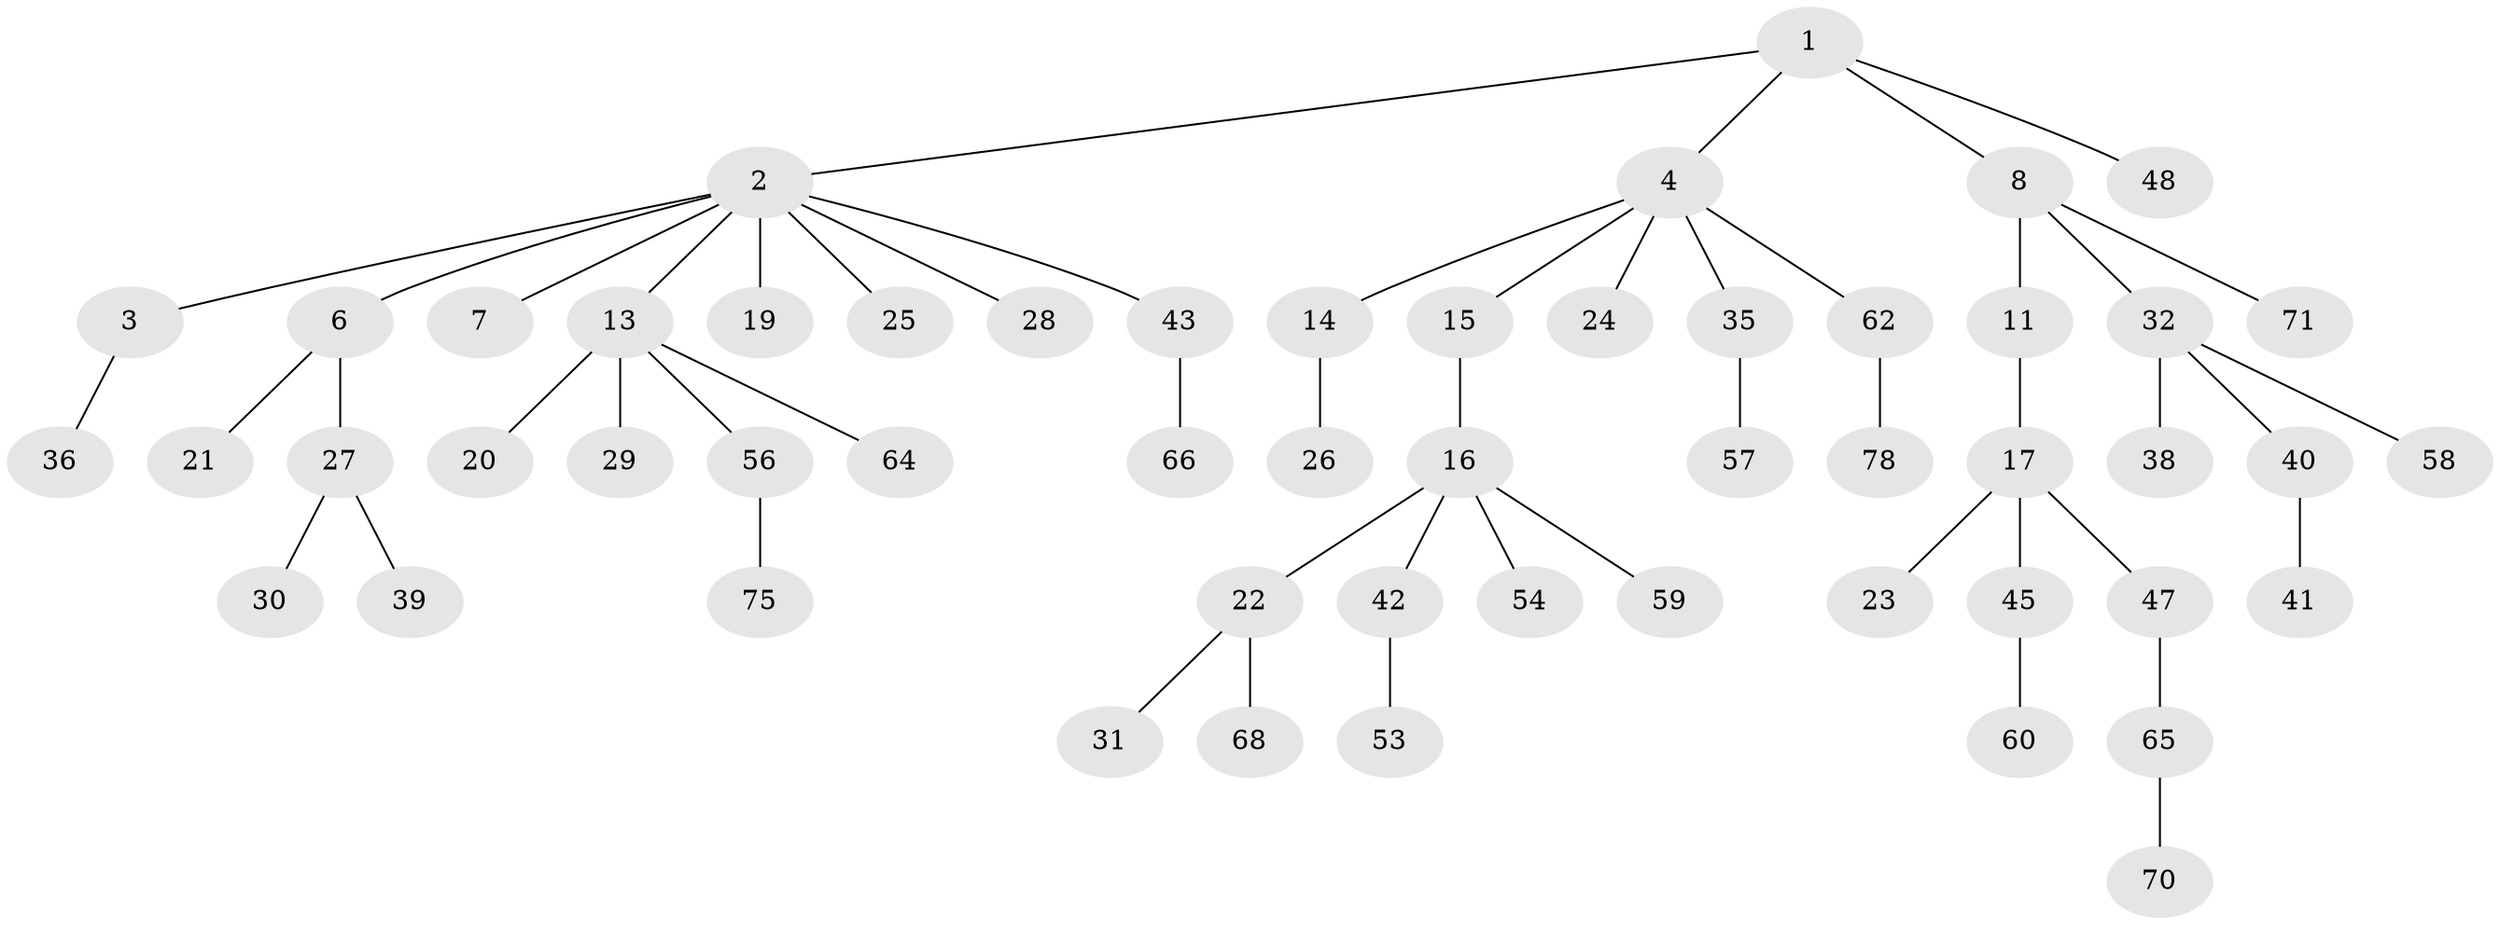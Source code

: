 // original degree distribution, {5: 0.038461538461538464, 7: 0.01282051282051282, 3: 0.08974358974358974, 4: 0.10256410256410256, 2: 0.2564102564102564, 1: 0.5}
// Generated by graph-tools (version 1.1) at 2025/11/02/27/25 16:11:25]
// undirected, 54 vertices, 53 edges
graph export_dot {
graph [start="1"]
  node [color=gray90,style=filled];
  1 [super="+50"];
  2 [super="+12"];
  3 [super="+44"];
  4 [super="+5"];
  6 [super="+49"];
  7 [super="+9"];
  8 [super="+10"];
  11;
  13 [super="+52"];
  14 [super="+46"];
  15 [super="+33"];
  16;
  17 [super="+18"];
  19 [super="+72"];
  20 [super="+61"];
  21;
  22 [super="+63"];
  23 [super="+34"];
  24;
  25;
  26;
  27 [super="+37"];
  28;
  29;
  30;
  31;
  32;
  35 [super="+51"];
  36;
  38;
  39;
  40 [super="+77"];
  41;
  42 [super="+55"];
  43;
  45;
  47;
  48 [super="+74"];
  53;
  54 [super="+69"];
  56;
  57;
  58 [super="+67"];
  59;
  60;
  62;
  64;
  65;
  66 [super="+73"];
  68;
  70;
  71;
  75 [super="+76"];
  78;
  1 -- 2;
  1 -- 4;
  1 -- 8;
  1 -- 48;
  2 -- 3;
  2 -- 6;
  2 -- 7;
  2 -- 13;
  2 -- 19;
  2 -- 25;
  2 -- 43;
  2 -- 28;
  3 -- 36;
  4 -- 35;
  4 -- 14;
  4 -- 24;
  4 -- 62;
  4 -- 15;
  6 -- 21;
  6 -- 27;
  8 -- 32;
  8 -- 71;
  8 -- 11;
  11 -- 17;
  13 -- 20;
  13 -- 29;
  13 -- 56;
  13 -- 64;
  14 -- 26;
  15 -- 16;
  16 -- 22;
  16 -- 42;
  16 -- 54;
  16 -- 59;
  17 -- 45;
  17 -- 47;
  17 -- 23;
  22 -- 31;
  22 -- 68;
  27 -- 30;
  27 -- 39;
  32 -- 38;
  32 -- 40;
  32 -- 58;
  35 -- 57;
  40 -- 41;
  42 -- 53;
  43 -- 66;
  45 -- 60;
  47 -- 65;
  56 -- 75;
  62 -- 78;
  65 -- 70;
}
